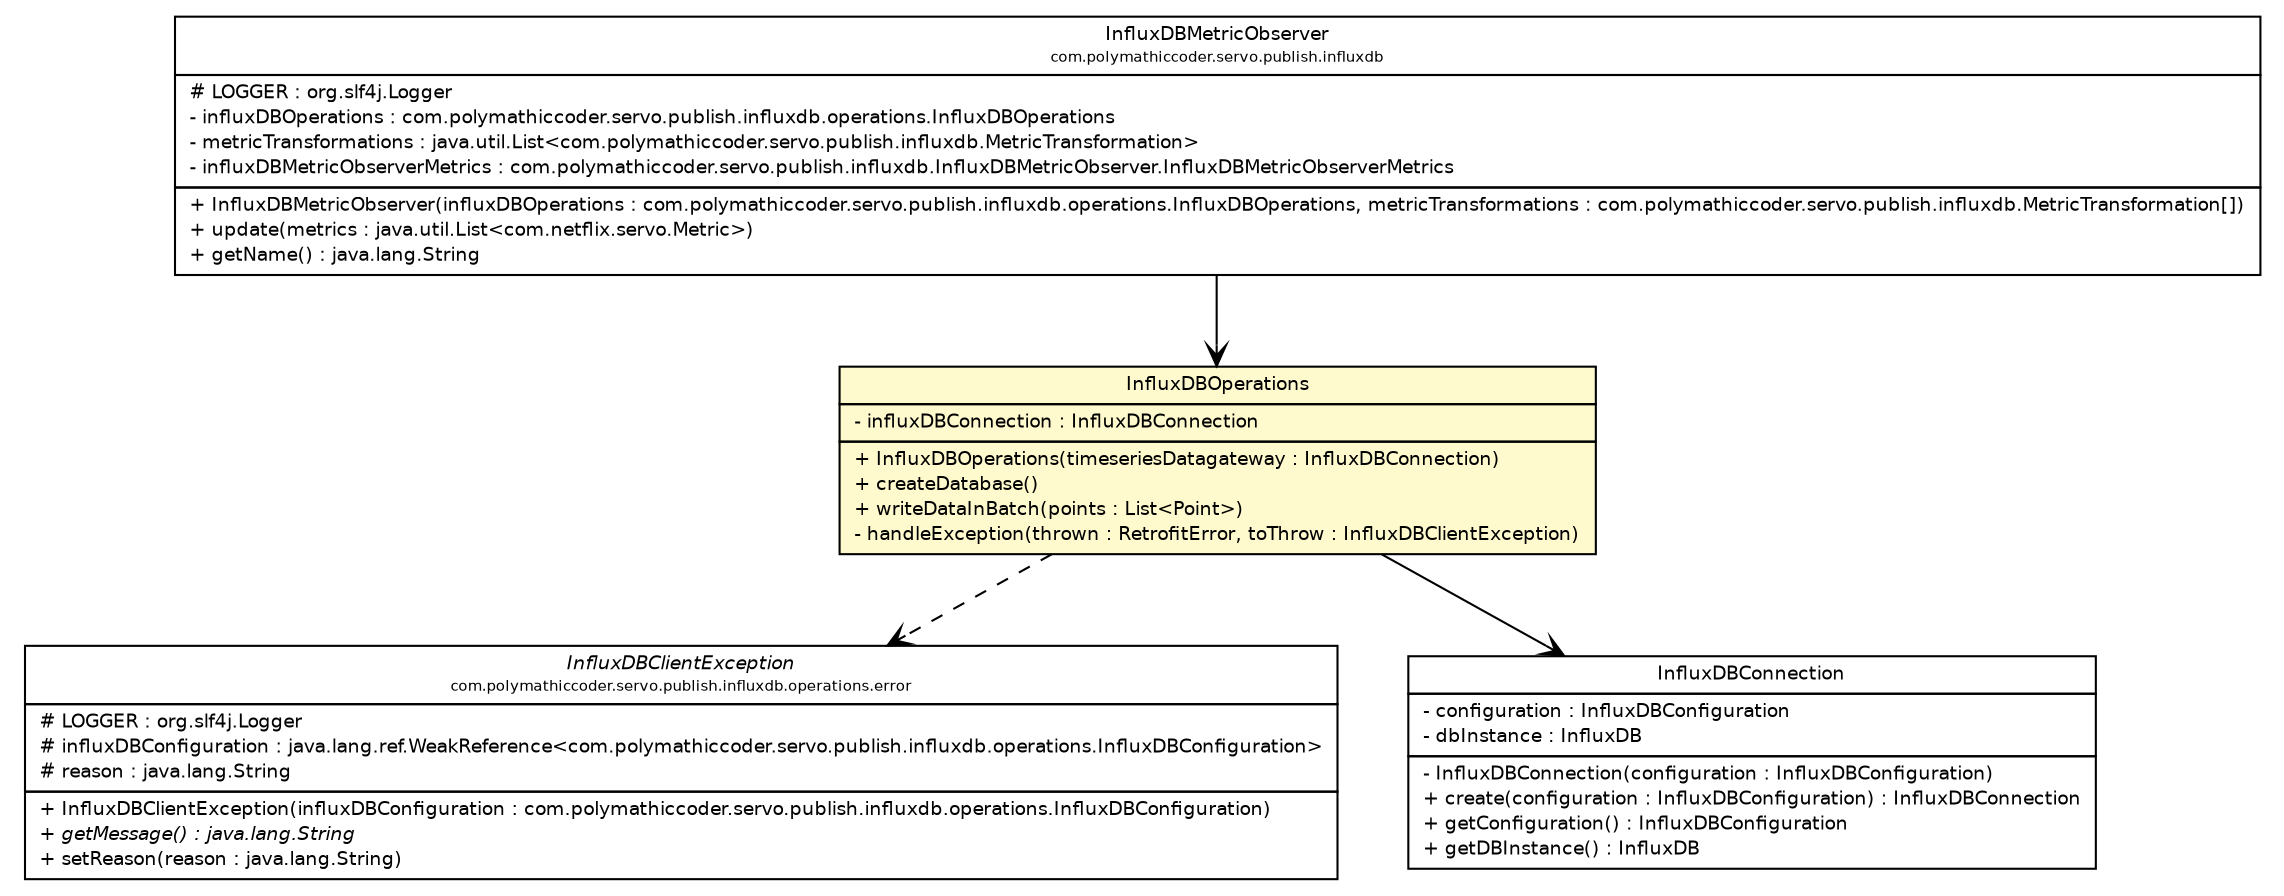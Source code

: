#!/usr/local/bin/dot
#
# Class diagram 
# Generated by UMLGraph version R5_6-24-gf6e263 (http://www.umlgraph.org/)
#

digraph G {
	edge [fontname="Helvetica",fontsize=10,labelfontname="Helvetica",labelfontsize=10];
	node [fontname="Helvetica",fontsize=10,shape=plaintext];
	nodesep=0.25;
	ranksep=0.5;
	// com.polymathiccoder.servo.publish.influxdb.InfluxDBMetricObserver
	c336 [label=<<table title="com.polymathiccoder.servo.publish.influxdb.InfluxDBMetricObserver" border="0" cellborder="1" cellspacing="0" cellpadding="2" port="p" href="../InfluxDBMetricObserver.html">
		<tr><td><table border="0" cellspacing="0" cellpadding="1">
<tr><td align="center" balign="center"> InfluxDBMetricObserver </td></tr>
<tr><td align="center" balign="center"><font point-size="7.0"> com.polymathiccoder.servo.publish.influxdb </font></td></tr>
		</table></td></tr>
		<tr><td><table border="0" cellspacing="0" cellpadding="1">
<tr><td align="left" balign="left"> # LOGGER : org.slf4j.Logger </td></tr>
<tr><td align="left" balign="left"> - influxDBOperations : com.polymathiccoder.servo.publish.influxdb.operations.InfluxDBOperations </td></tr>
<tr><td align="left" balign="left"> - metricTransformations : java.util.List&lt;com.polymathiccoder.servo.publish.influxdb.MetricTransformation&gt; </td></tr>
<tr><td align="left" balign="left"> - influxDBMetricObserverMetrics : com.polymathiccoder.servo.publish.influxdb.InfluxDBMetricObserver.InfluxDBMetricObserverMetrics </td></tr>
		</table></td></tr>
		<tr><td><table border="0" cellspacing="0" cellpadding="1">
<tr><td align="left" balign="left"> + InfluxDBMetricObserver(influxDBOperations : com.polymathiccoder.servo.publish.influxdb.operations.InfluxDBOperations, metricTransformations : com.polymathiccoder.servo.publish.influxdb.MetricTransformation[]) </td></tr>
<tr><td align="left" balign="left"> + update(metrics : java.util.List&lt;com.netflix.servo.Metric&gt;) </td></tr>
<tr><td align="left" balign="left"> + getName() : java.lang.String </td></tr>
		</table></td></tr>
		</table>>, URL="../InfluxDBMetricObserver.html", fontname="Helvetica", fontcolor="black", fontsize=9.0];
	// com.polymathiccoder.servo.publish.influxdb.operations.error.InfluxDBClientException
	c346 [label=<<table title="com.polymathiccoder.servo.publish.influxdb.operations.error.InfluxDBClientException" border="0" cellborder="1" cellspacing="0" cellpadding="2" port="p" href="./error/InfluxDBClientException.html">
		<tr><td><table border="0" cellspacing="0" cellpadding="1">
<tr><td align="center" balign="center"><font face="Helvetica-Oblique"> InfluxDBClientException </font></td></tr>
<tr><td align="center" balign="center"><font point-size="7.0"> com.polymathiccoder.servo.publish.influxdb.operations.error </font></td></tr>
		</table></td></tr>
		<tr><td><table border="0" cellspacing="0" cellpadding="1">
<tr><td align="left" balign="left"> # LOGGER : org.slf4j.Logger </td></tr>
<tr><td align="left" balign="left"> # influxDBConfiguration : java.lang.ref.WeakReference&lt;com.polymathiccoder.servo.publish.influxdb.operations.InfluxDBConfiguration&gt; </td></tr>
<tr><td align="left" balign="left"> # reason : java.lang.String </td></tr>
		</table></td></tr>
		<tr><td><table border="0" cellspacing="0" cellpadding="1">
<tr><td align="left" balign="left"> + InfluxDBClientException(influxDBConfiguration : com.polymathiccoder.servo.publish.influxdb.operations.InfluxDBConfiguration) </td></tr>
<tr><td align="left" balign="left"><font face="Helvetica-Oblique" point-size="9.0"> + getMessage() : java.lang.String </font></td></tr>
<tr><td align="left" balign="left"> + setReason(reason : java.lang.String) </td></tr>
		</table></td></tr>
		</table>>, URL="./error/InfluxDBClientException.html", fontname="Helvetica", fontcolor="black", fontsize=9.0];
	// com.polymathiccoder.servo.publish.influxdb.operations.InfluxDBOperations
	c347 [label=<<table title="com.polymathiccoder.servo.publish.influxdb.operations.InfluxDBOperations" border="0" cellborder="1" cellspacing="0" cellpadding="2" port="p" bgcolor="lemonChiffon" href="./InfluxDBOperations.html">
		<tr><td><table border="0" cellspacing="0" cellpadding="1">
<tr><td align="center" balign="center"> InfluxDBOperations </td></tr>
		</table></td></tr>
		<tr><td><table border="0" cellspacing="0" cellpadding="1">
<tr><td align="left" balign="left"> - influxDBConnection : InfluxDBConnection </td></tr>
		</table></td></tr>
		<tr><td><table border="0" cellspacing="0" cellpadding="1">
<tr><td align="left" balign="left"> + InfluxDBOperations(timeseriesDatagateway : InfluxDBConnection) </td></tr>
<tr><td align="left" balign="left"> + createDatabase() </td></tr>
<tr><td align="left" balign="left"> + writeDataInBatch(points : List&lt;Point&gt;) </td></tr>
<tr><td align="left" balign="left"> - handleException(thrown : RetrofitError, toThrow : InfluxDBClientException) </td></tr>
		</table></td></tr>
		</table>>, URL="./InfluxDBOperations.html", fontname="Helvetica", fontcolor="black", fontsize=9.0];
	// com.polymathiccoder.servo.publish.influxdb.operations.InfluxDBConnection
	c348 [label=<<table title="com.polymathiccoder.servo.publish.influxdb.operations.InfluxDBConnection" border="0" cellborder="1" cellspacing="0" cellpadding="2" port="p" href="./InfluxDBConnection.html">
		<tr><td><table border="0" cellspacing="0" cellpadding="1">
<tr><td align="center" balign="center"> InfluxDBConnection </td></tr>
		</table></td></tr>
		<tr><td><table border="0" cellspacing="0" cellpadding="1">
<tr><td align="left" balign="left"> - configuration : InfluxDBConfiguration </td></tr>
<tr><td align="left" balign="left"> - dbInstance : InfluxDB </td></tr>
		</table></td></tr>
		<tr><td><table border="0" cellspacing="0" cellpadding="1">
<tr><td align="left" balign="left"> - InfluxDBConnection(configuration : InfluxDBConfiguration) </td></tr>
<tr><td align="left" balign="left"> + create(configuration : InfluxDBConfiguration) : InfluxDBConnection </td></tr>
<tr><td align="left" balign="left"> + getConfiguration() : InfluxDBConfiguration </td></tr>
<tr><td align="left" balign="left"> + getDBInstance() : InfluxDB </td></tr>
		</table></td></tr>
		</table>>, URL="./InfluxDBConnection.html", fontname="Helvetica", fontcolor="black", fontsize=9.0];
	// com.polymathiccoder.servo.publish.influxdb.InfluxDBMetricObserver NAVASSOC com.polymathiccoder.servo.publish.influxdb.operations.InfluxDBOperations
	c336:p -> c347:p [taillabel="", label="", headlabel="", fontname="Helvetica", fontcolor="black", fontsize=10.0, color="black", arrowhead=open];
	// com.polymathiccoder.servo.publish.influxdb.operations.InfluxDBOperations NAVASSOC com.polymathiccoder.servo.publish.influxdb.operations.InfluxDBConnection
	c347:p -> c348:p [taillabel="", label="", headlabel="", fontname="Helvetica", fontcolor="black", fontsize=10.0, color="black", arrowhead=open];
	// com.polymathiccoder.servo.publish.influxdb.operations.InfluxDBOperations DEPEND com.polymathiccoder.servo.publish.influxdb.operations.error.InfluxDBClientException
	c347:p -> c346:p [taillabel="", label="", headlabel="", fontname="Helvetica", fontcolor="black", fontsize=10.0, color="black", arrowhead=open, style=dashed];
}

